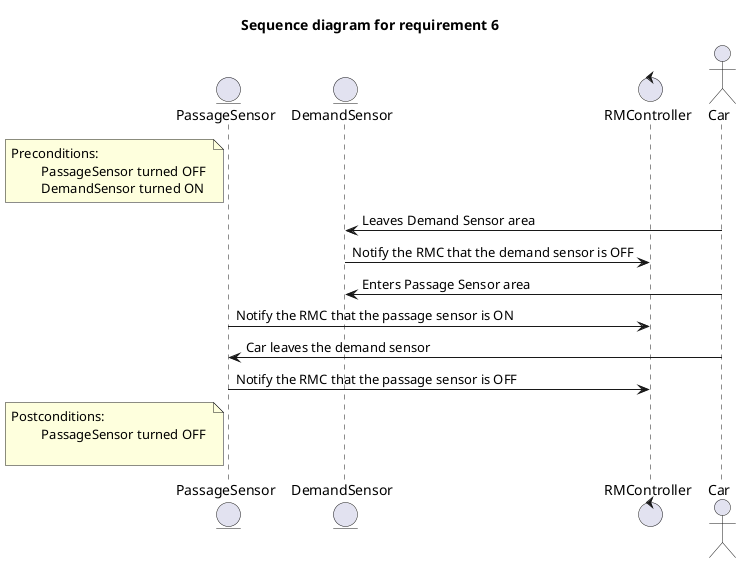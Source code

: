 @startuml

'6) The passage sensor can only be turned ON once a car leaves the demand
'sensor shifting from ON to OFF. Another car can only turn the
'passage sensor ON once it has been turned OFF (the previous car joined the mainline).
title "Sequence diagram for requirement 6"

entity PassageSensor as PS
entity DemandSensor as DS
control RMController as RMC
actor Car as Car

note left of PS : Preconditions:\n\t PassageSensor turned OFF \n\t DemandSensor turned ON

Car -> DS:Leaves Demand Sensor area
DS -> RMC : Notify the RMC that the demand sensor is OFF
Car -> DS:Enters Passage Sensor area
PS -> RMC : Notify the RMC that the passage sensor is ON
Car -> PS :Car leaves the demand sensor
PS -> RMC : Notify the RMC that the passage sensor is OFF

note left of PS : Postconditions:\n\t PassageSensor turned OFF \n\t

@enduml